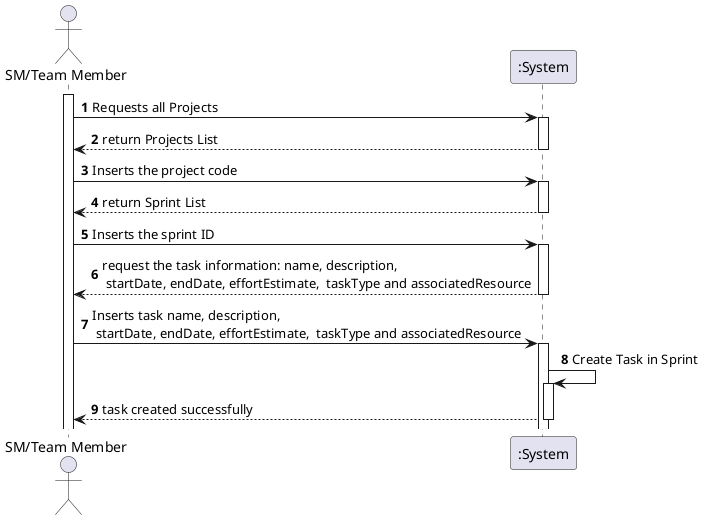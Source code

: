 @startuml
'https://plantuml.com/sequence-diagram

autoactivate on
autonumber

actor "SM/Team Member" as User
participant ":System" as System

activate User

User -> System: Requests all Projects
System --> User: return Projects List
User -> System: Inserts the project code
System --> User: return Sprint List
User -> System: Inserts the sprint ID
System --> User: request the task information: name, description, \n startDate, endDate, effortEstimate,  taskType and associatedResource
User -> System: Inserts task name, description, \n startDate, endDate, effortEstimate,  taskType and associatedResource
System -> System: Create Task in Sprint
System --> User: task created successfully
@enduml